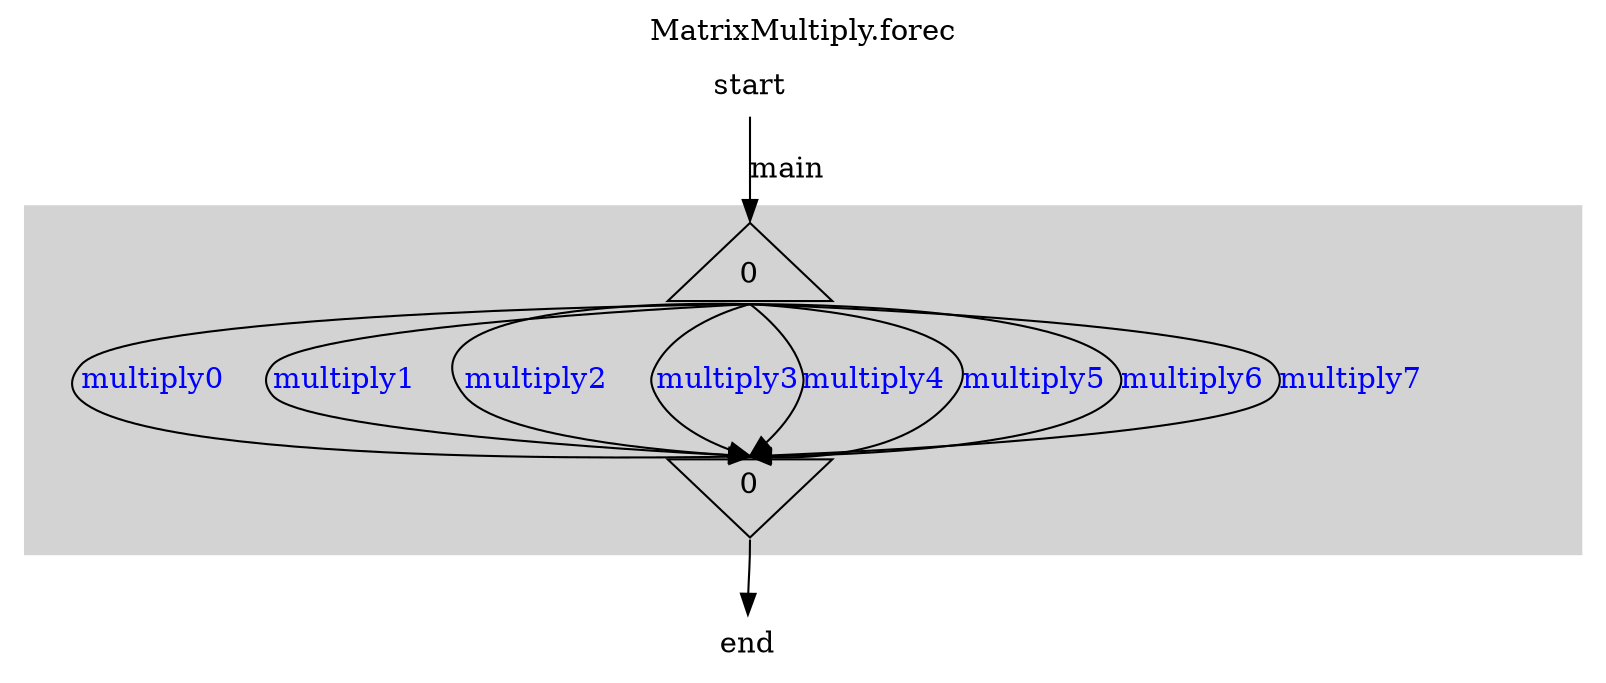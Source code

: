 digraph "MatrixMultiply" {
	ordering = out

	labeljust = l
	node [shape = box, fixedsize = true, height = 0.7, width = 1.1]

	start [shape = plaintext, height = 0.4]

	start -> par0_0Start [label = main, headport = n, tailport = s, weight = 2]
	subgraph cluster_par0_0 {
		style = filled
		color = lightgrey

		par0_0Start [label = 0, shape = triangle]
		par0_0End [label = 0, shape = invtriangle]

		par0_0Start -> par0_0End [label = multiply0, fontcolor = blue, sametail = 0, samehead = 0, headport = n, tailport = s]

		par0_0Start -> par0_0End [label = multiply1, fontcolor = blue, sametail = 0, samehead = 0, headport = n, tailport = s]

		par0_0Start -> par0_0End [label = multiply2, fontcolor = blue, sametail = 0, samehead = 0, headport = n, tailport = s]

		par0_0Start -> par0_0End [label = multiply3, fontcolor = blue, sametail = 0, samehead = 0, headport = n, tailport = s]

		par0_0Start -> par0_0End [label = multiply4, fontcolor = blue, sametail = 0, samehead = 0, headport = n, tailport = s]

		par0_0Start -> par0_0End [label = multiply5, fontcolor = blue, sametail = 0, samehead = 0, headport = n, tailport = s]

		par0_0Start -> par0_0End [label = multiply6, fontcolor = blue, sametail = 0, samehead = 0, headport = n, tailport = s]

		par0_0Start -> par0_0End [label = multiply7, fontcolor = blue, sametail = 0, samehead = 0, headport = n, tailport = s]
	}
	{
		edge[style = invis]
	}
	par0_0End -> end [headport = n, tailport = s]

	end [shape = plaintext, height = 0.4]
	{
		edge[style = invis]
		start -> par0_0Start
		par0_0End -> end
	}
	label = "MatrixMultiply.forec"
	labelloc = t
	labeljust = c
}
